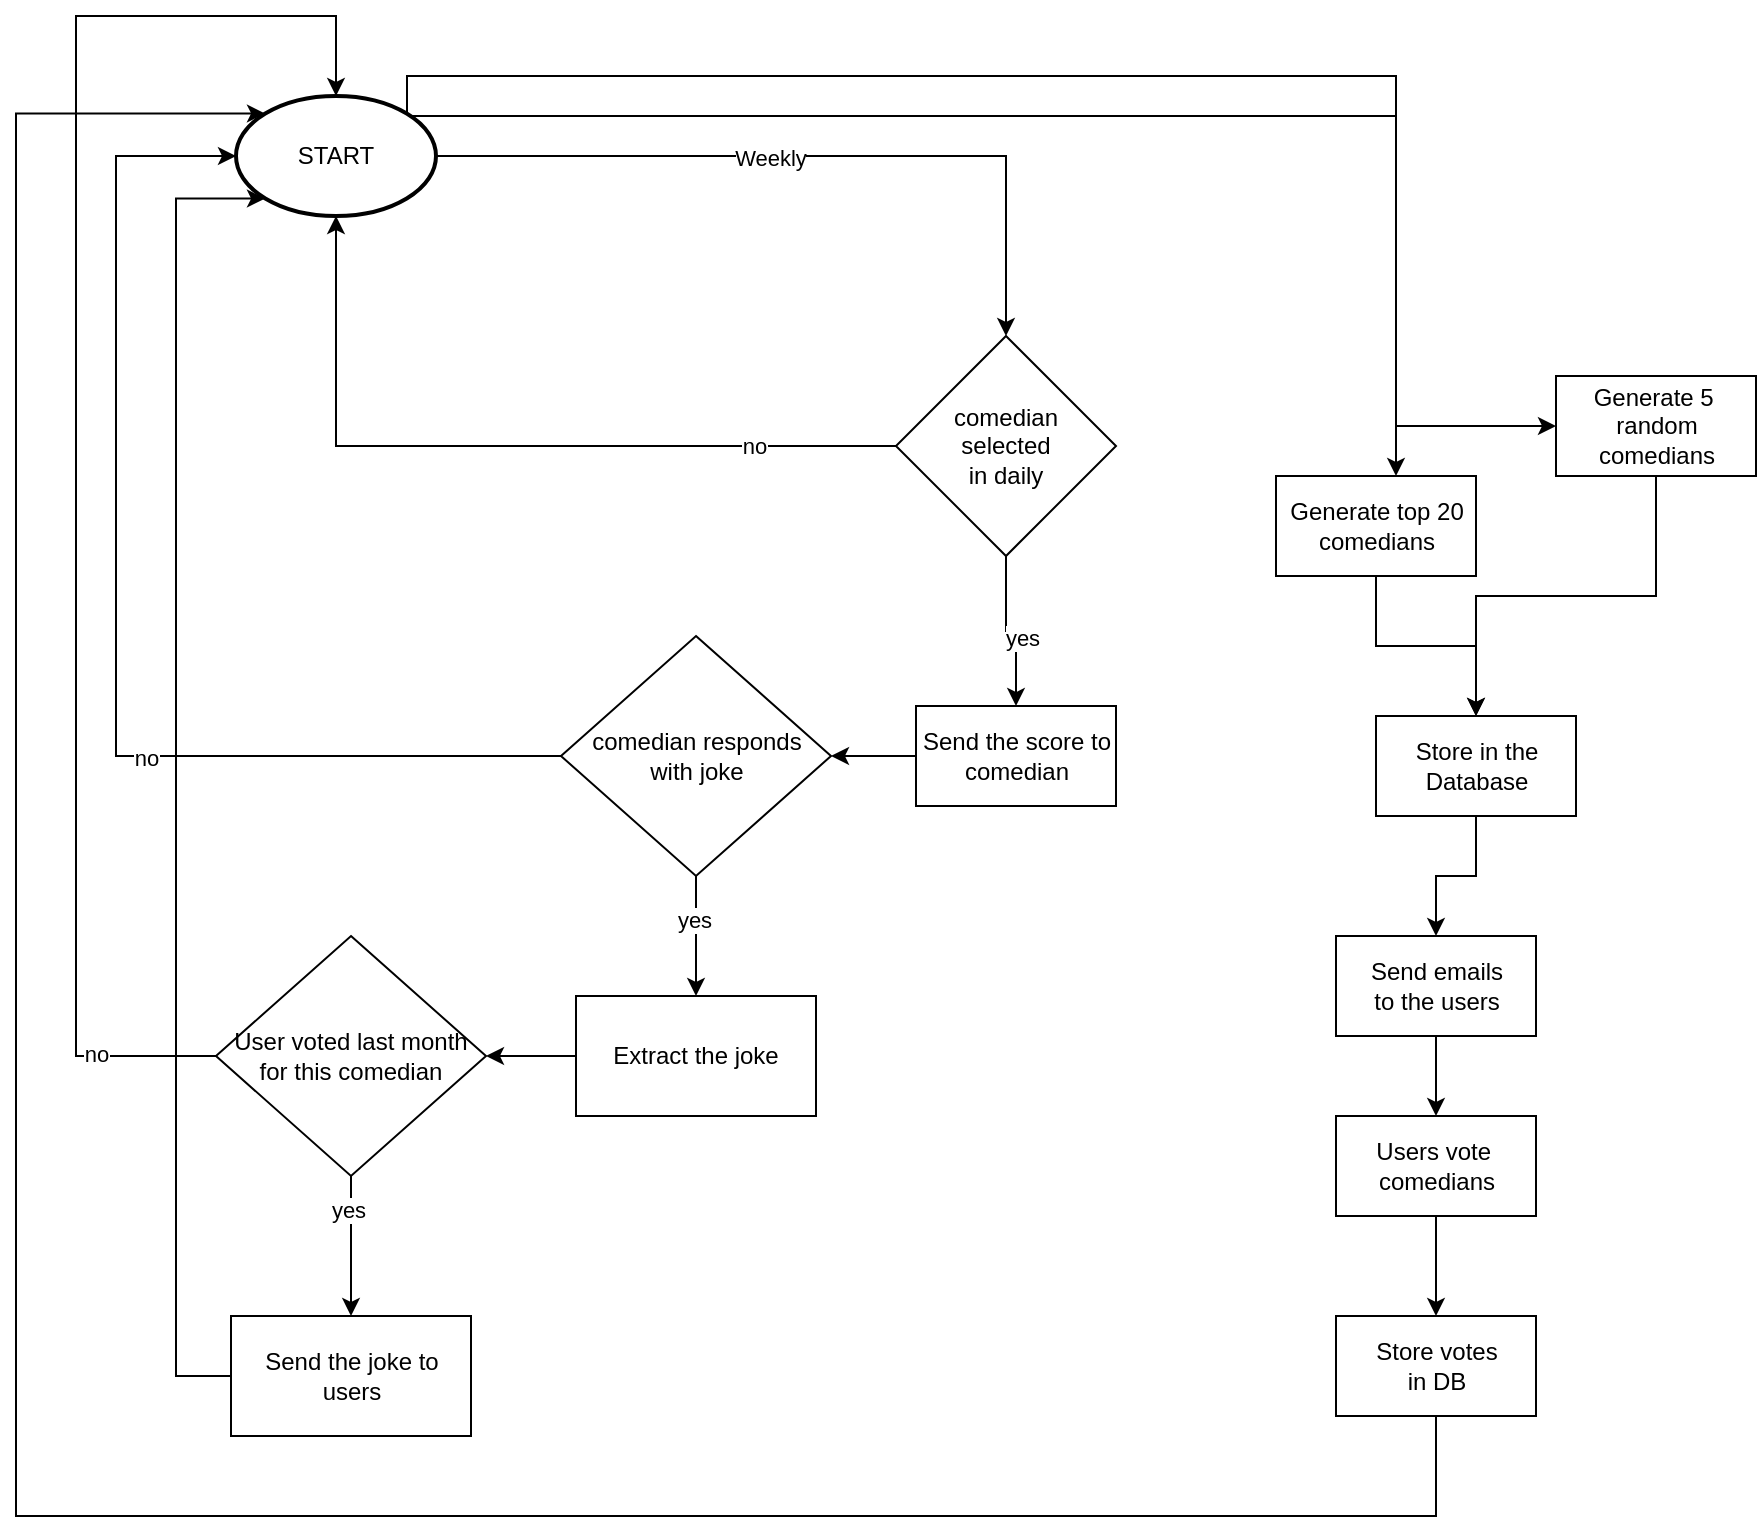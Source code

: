 <mxfile version="20.8.16" type="device"><diagram name="Page-1" id="P1gkH36DCNwgKlecPZaw"><mxGraphModel dx="2350" dy="1787" grid="1" gridSize="10" guides="1" tooltips="1" connect="1" arrows="1" fold="1" page="1" pageScale="1" pageWidth="850" pageHeight="1100" math="0" shadow="0"><root><mxCell id="0"/><mxCell id="1" parent="0"/><mxCell id="Rp8hNYhSgmjQutg3scVk-9" style="edgeStyle=orthogonalEdgeStyle;rounded=0;orthogonalLoop=1;jettySize=auto;html=1;exitX=0.855;exitY=0.145;exitDx=0;exitDy=0;exitPerimeter=0;" edge="1" parent="1" source="Rp8hNYhSgmjQutg3scVk-2" target="Rp8hNYhSgmjQutg3scVk-4"><mxGeometry relative="1" as="geometry"><Array as="points"><mxPoint x="86" y="50"/><mxPoint x="580" y="50"/></Array></mxGeometry></mxCell><mxCell id="Rp8hNYhSgmjQutg3scVk-10" style="edgeStyle=orthogonalEdgeStyle;rounded=0;orthogonalLoop=1;jettySize=auto;html=1;exitX=0.855;exitY=0.145;exitDx=0;exitDy=0;exitPerimeter=0;" edge="1" parent="1" source="Rp8hNYhSgmjQutg3scVk-2" target="Rp8hNYhSgmjQutg3scVk-7"><mxGeometry relative="1" as="geometry"><Array as="points"><mxPoint x="86" y="30"/><mxPoint x="580" y="30"/><mxPoint x="580" y="205"/></Array></mxGeometry></mxCell><mxCell id="Rp8hNYhSgmjQutg3scVk-21" style="edgeStyle=orthogonalEdgeStyle;rounded=0;orthogonalLoop=1;jettySize=auto;html=1;" edge="1" parent="1" source="Rp8hNYhSgmjQutg3scVk-2" target="Rp8hNYhSgmjQutg3scVk-5"><mxGeometry relative="1" as="geometry"/></mxCell><mxCell id="Rp8hNYhSgmjQutg3scVk-34" value="Weekly" style="edgeLabel;html=1;align=center;verticalAlign=middle;resizable=0;points=[];" vertex="1" connectable="0" parent="Rp8hNYhSgmjQutg3scVk-21"><mxGeometry x="-0.109" y="-1" relative="1" as="geometry"><mxPoint as="offset"/></mxGeometry></mxCell><mxCell id="Rp8hNYhSgmjQutg3scVk-2" value="START" style="strokeWidth=2;html=1;shape=mxgraph.flowchart.start_1;whiteSpace=wrap;" vertex="1" parent="1"><mxGeometry y="40" width="100" height="60" as="geometry"/></mxCell><mxCell id="Rp8hNYhSgmjQutg3scVk-13" style="edgeStyle=orthogonalEdgeStyle;rounded=0;orthogonalLoop=1;jettySize=auto;html=1;" edge="1" parent="1" source="Rp8hNYhSgmjQutg3scVk-4" target="Rp8hNYhSgmjQutg3scVk-11"><mxGeometry relative="1" as="geometry"/></mxCell><mxCell id="Rp8hNYhSgmjQutg3scVk-4" value="Generate top 20 &lt;br&gt;comedians" style="html=1;dashed=0;whitespace=wrap;" vertex="1" parent="1"><mxGeometry x="520" y="230" width="100" height="50" as="geometry"/></mxCell><mxCell id="Rp8hNYhSgmjQutg3scVk-25" style="edgeStyle=orthogonalEdgeStyle;rounded=0;orthogonalLoop=1;jettySize=auto;html=1;" edge="1" parent="1" source="Rp8hNYhSgmjQutg3scVk-5" target="Rp8hNYhSgmjQutg3scVk-23"><mxGeometry relative="1" as="geometry"/></mxCell><mxCell id="Rp8hNYhSgmjQutg3scVk-26" value="yes" style="edgeLabel;html=1;align=center;verticalAlign=middle;resizable=0;points=[];" vertex="1" connectable="0" parent="Rp8hNYhSgmjQutg3scVk-25"><mxGeometry x="0.152" y="3" relative="1" as="geometry"><mxPoint as="offset"/></mxGeometry></mxCell><mxCell id="Rp8hNYhSgmjQutg3scVk-43" style="edgeStyle=orthogonalEdgeStyle;rounded=0;orthogonalLoop=1;jettySize=auto;html=1;" edge="1" parent="1" source="Rp8hNYhSgmjQutg3scVk-5" target="Rp8hNYhSgmjQutg3scVk-2"><mxGeometry relative="1" as="geometry"/></mxCell><mxCell id="Rp8hNYhSgmjQutg3scVk-48" value="no" style="edgeLabel;html=1;align=center;verticalAlign=middle;resizable=0;points=[];" vertex="1" connectable="0" parent="Rp8hNYhSgmjQutg3scVk-43"><mxGeometry x="-0.637" relative="1" as="geometry"><mxPoint as="offset"/></mxGeometry></mxCell><mxCell id="Rp8hNYhSgmjQutg3scVk-5" value="comedian&lt;br&gt;selected&lt;br&gt;in daily" style="rhombus;whiteSpace=wrap;html=1;" vertex="1" parent="1"><mxGeometry x="330" y="160" width="110" height="110" as="geometry"/></mxCell><mxCell id="Rp8hNYhSgmjQutg3scVk-12" style="edgeStyle=orthogonalEdgeStyle;rounded=0;orthogonalLoop=1;jettySize=auto;html=1;" edge="1" parent="1" source="Rp8hNYhSgmjQutg3scVk-7" target="Rp8hNYhSgmjQutg3scVk-11"><mxGeometry relative="1" as="geometry"/></mxCell><mxCell id="Rp8hNYhSgmjQutg3scVk-7" value="Generate 5&amp;nbsp;&lt;br&gt;random &lt;br&gt;comedians" style="html=1;dashed=0;whitespace=wrap;" vertex="1" parent="1"><mxGeometry x="660" y="180" width="100" height="50" as="geometry"/></mxCell><mxCell id="Rp8hNYhSgmjQutg3scVk-15" style="edgeStyle=orthogonalEdgeStyle;rounded=0;orthogonalLoop=1;jettySize=auto;html=1;" edge="1" parent="1" source="Rp8hNYhSgmjQutg3scVk-11" target="Rp8hNYhSgmjQutg3scVk-14"><mxGeometry relative="1" as="geometry"/></mxCell><mxCell id="Rp8hNYhSgmjQutg3scVk-11" value="Store in the&lt;br&gt;Database" style="html=1;dashed=0;whitespace=wrap;" vertex="1" parent="1"><mxGeometry x="570" y="350" width="100" height="50" as="geometry"/></mxCell><mxCell id="Rp8hNYhSgmjQutg3scVk-17" style="edgeStyle=orthogonalEdgeStyle;rounded=0;orthogonalLoop=1;jettySize=auto;html=1;" edge="1" parent="1" source="Rp8hNYhSgmjQutg3scVk-14" target="Rp8hNYhSgmjQutg3scVk-16"><mxGeometry relative="1" as="geometry"/></mxCell><mxCell id="Rp8hNYhSgmjQutg3scVk-14" value="Send emails&lt;br&gt;to the users" style="html=1;dashed=0;whitespace=wrap;" vertex="1" parent="1"><mxGeometry x="550" y="460" width="100" height="50" as="geometry"/></mxCell><mxCell id="Rp8hNYhSgmjQutg3scVk-19" style="edgeStyle=orthogonalEdgeStyle;rounded=0;orthogonalLoop=1;jettySize=auto;html=1;" edge="1" parent="1" source="Rp8hNYhSgmjQutg3scVk-16" target="Rp8hNYhSgmjQutg3scVk-18"><mxGeometry relative="1" as="geometry"/></mxCell><mxCell id="Rp8hNYhSgmjQutg3scVk-16" value="Users vote&amp;nbsp;&lt;br&gt;comedians" style="html=1;dashed=0;whitespace=wrap;" vertex="1" parent="1"><mxGeometry x="550" y="550" width="100" height="50" as="geometry"/></mxCell><mxCell id="Rp8hNYhSgmjQutg3scVk-50" style="edgeStyle=orthogonalEdgeStyle;rounded=0;orthogonalLoop=1;jettySize=auto;html=1;entryX=0.145;entryY=0.145;entryDx=0;entryDy=0;entryPerimeter=0;" edge="1" parent="1" source="Rp8hNYhSgmjQutg3scVk-18" target="Rp8hNYhSgmjQutg3scVk-2"><mxGeometry relative="1" as="geometry"><mxPoint x="-100" y="170" as="targetPoint"/><Array as="points"><mxPoint x="600" y="750"/><mxPoint x="-110" y="750"/><mxPoint x="-110" y="49"/></Array></mxGeometry></mxCell><mxCell id="Rp8hNYhSgmjQutg3scVk-18" value="Store votes&lt;br&gt;in DB" style="html=1;dashed=0;whitespace=wrap;" vertex="1" parent="1"><mxGeometry x="550" y="650" width="100" height="50" as="geometry"/></mxCell><mxCell id="Rp8hNYhSgmjQutg3scVk-30" style="edgeStyle=orthogonalEdgeStyle;rounded=0;orthogonalLoop=1;jettySize=auto;html=1;" edge="1" parent="1" source="Rp8hNYhSgmjQutg3scVk-23" target="Rp8hNYhSgmjQutg3scVk-29"><mxGeometry relative="1" as="geometry"/></mxCell><mxCell id="Rp8hNYhSgmjQutg3scVk-23" value="Send the score to&lt;br&gt;comedian" style="html=1;dashed=0;whitespace=wrap;" vertex="1" parent="1"><mxGeometry x="340" y="345" width="100" height="50" as="geometry"/></mxCell><mxCell id="Rp8hNYhSgmjQutg3scVk-32" style="edgeStyle=orthogonalEdgeStyle;rounded=0;orthogonalLoop=1;jettySize=auto;html=1;" edge="1" parent="1" source="Rp8hNYhSgmjQutg3scVk-29" target="Rp8hNYhSgmjQutg3scVk-31"><mxGeometry relative="1" as="geometry"/></mxCell><mxCell id="Rp8hNYhSgmjQutg3scVk-33" value="yes" style="edgeLabel;html=1;align=center;verticalAlign=middle;resizable=0;points=[];" vertex="1" connectable="0" parent="Rp8hNYhSgmjQutg3scVk-32"><mxGeometry x="-0.266" y="-1" relative="1" as="geometry"><mxPoint as="offset"/></mxGeometry></mxCell><mxCell id="Rp8hNYhSgmjQutg3scVk-45" style="edgeStyle=orthogonalEdgeStyle;rounded=0;orthogonalLoop=1;jettySize=auto;html=1;" edge="1" parent="1" source="Rp8hNYhSgmjQutg3scVk-29" target="Rp8hNYhSgmjQutg3scVk-2"><mxGeometry relative="1" as="geometry"><Array as="points"><mxPoint x="-60" y="370"/><mxPoint x="-60" y="70"/></Array></mxGeometry></mxCell><mxCell id="Rp8hNYhSgmjQutg3scVk-46" value="no" style="edgeLabel;html=1;align=center;verticalAlign=middle;resizable=0;points=[];" vertex="1" connectable="0" parent="Rp8hNYhSgmjQutg3scVk-45"><mxGeometry x="-0.286" y="1" relative="1" as="geometry"><mxPoint as="offset"/></mxGeometry></mxCell><mxCell id="Rp8hNYhSgmjQutg3scVk-29" value="comedian responds&lt;br&gt;with joke" style="rhombus;whiteSpace=wrap;html=1;" vertex="1" parent="1"><mxGeometry x="162.5" y="310" width="135" height="120" as="geometry"/></mxCell><mxCell id="Rp8hNYhSgmjQutg3scVk-40" style="edgeStyle=orthogonalEdgeStyle;rounded=0;orthogonalLoop=1;jettySize=auto;html=1;" edge="1" parent="1" source="Rp8hNYhSgmjQutg3scVk-31" target="Rp8hNYhSgmjQutg3scVk-39"><mxGeometry relative="1" as="geometry"/></mxCell><mxCell id="Rp8hNYhSgmjQutg3scVk-31" value="Extract the joke" style="whiteSpace=wrap;html=1;" vertex="1" parent="1"><mxGeometry x="170" y="490" width="120" height="60" as="geometry"/></mxCell><mxCell id="Rp8hNYhSgmjQutg3scVk-51" style="edgeStyle=orthogonalEdgeStyle;rounded=0;orthogonalLoop=1;jettySize=auto;html=1;entryX=0.145;entryY=0.855;entryDx=0;entryDy=0;entryPerimeter=0;" edge="1" parent="1" source="Rp8hNYhSgmjQutg3scVk-36" target="Rp8hNYhSgmjQutg3scVk-2"><mxGeometry relative="1" as="geometry"><Array as="points"><mxPoint x="-30" y="680"/><mxPoint x="-30" y="91"/></Array></mxGeometry></mxCell><mxCell id="Rp8hNYhSgmjQutg3scVk-36" value="Send the joke to users" style="whiteSpace=wrap;html=1;" vertex="1" parent="1"><mxGeometry x="-2.5" y="650" width="120" height="60" as="geometry"/></mxCell><mxCell id="Rp8hNYhSgmjQutg3scVk-41" style="edgeStyle=orthogonalEdgeStyle;rounded=0;orthogonalLoop=1;jettySize=auto;html=1;" edge="1" parent="1" source="Rp8hNYhSgmjQutg3scVk-39" target="Rp8hNYhSgmjQutg3scVk-36"><mxGeometry relative="1" as="geometry"/></mxCell><mxCell id="Rp8hNYhSgmjQutg3scVk-42" value="yes" style="edgeLabel;html=1;align=center;verticalAlign=middle;resizable=0;points=[];" vertex="1" connectable="0" parent="Rp8hNYhSgmjQutg3scVk-41"><mxGeometry x="-0.51" y="-2" relative="1" as="geometry"><mxPoint as="offset"/></mxGeometry></mxCell><mxCell id="Rp8hNYhSgmjQutg3scVk-44" style="edgeStyle=orthogonalEdgeStyle;rounded=0;orthogonalLoop=1;jettySize=auto;html=1;" edge="1" parent="1" source="Rp8hNYhSgmjQutg3scVk-39" target="Rp8hNYhSgmjQutg3scVk-2"><mxGeometry relative="1" as="geometry"><Array as="points"><mxPoint x="-80" y="520"/><mxPoint x="-80"/><mxPoint x="50"/></Array></mxGeometry></mxCell><mxCell id="Rp8hNYhSgmjQutg3scVk-47" value="no" style="edgeLabel;html=1;align=center;verticalAlign=middle;resizable=0;points=[];" vertex="1" connectable="0" parent="Rp8hNYhSgmjQutg3scVk-44"><mxGeometry x="-0.842" y="-1" relative="1" as="geometry"><mxPoint as="offset"/></mxGeometry></mxCell><mxCell id="Rp8hNYhSgmjQutg3scVk-39" value="User voted last month&lt;br&gt;for this comedian" style="rhombus;whiteSpace=wrap;html=1;" vertex="1" parent="1"><mxGeometry x="-10" y="460" width="135" height="120" as="geometry"/></mxCell></root></mxGraphModel></diagram></mxfile>